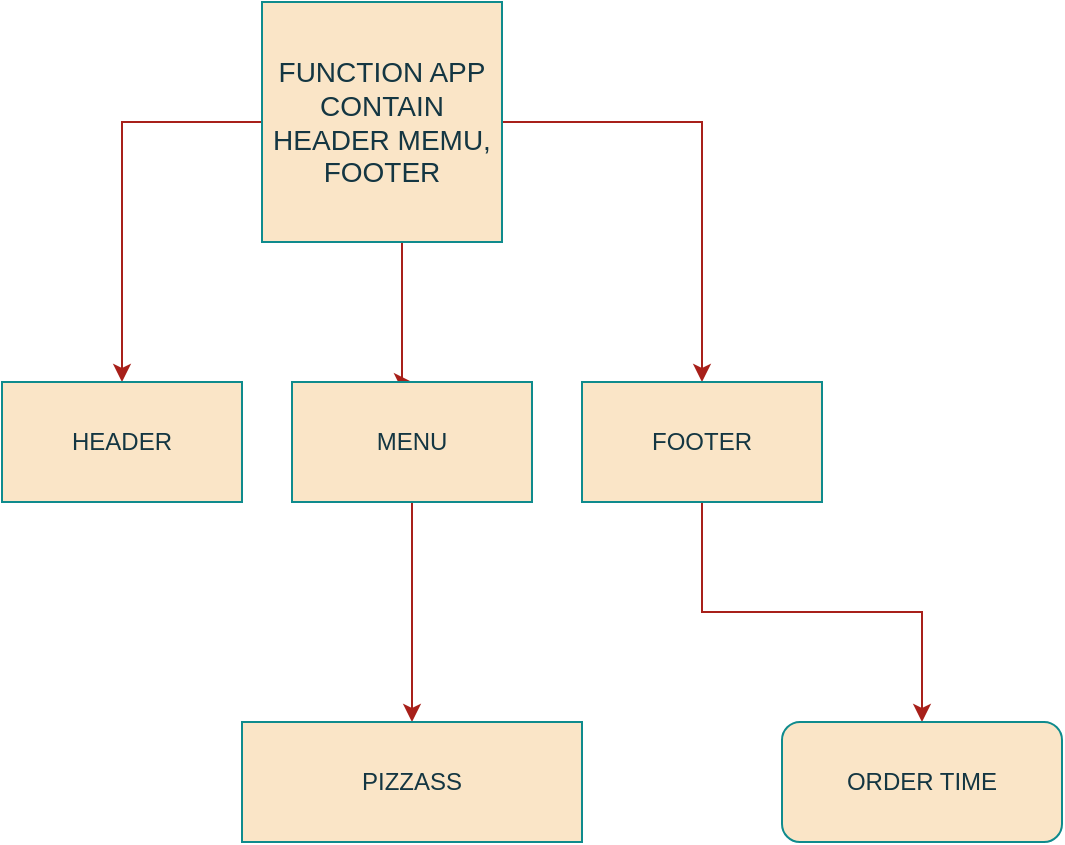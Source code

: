 <mxfile version="21.6.6" type="github">
  <diagram name="Page-1" id="25feiWja0RfKBUPwNDnd">
    <mxGraphModel dx="880" dy="1546" grid="1" gridSize="10" guides="1" tooltips="1" connect="1" arrows="1" fold="1" page="1" pageScale="1" pageWidth="850" pageHeight="1100" math="0" shadow="0">
      <root>
        <mxCell id="0" />
        <mxCell id="1" parent="0" />
        <mxCell id="m6tW4XZXjFAT17lAM_zO-5" style="edgeStyle=orthogonalEdgeStyle;rounded=0;orthogonalLoop=1;jettySize=auto;html=1;entryX=0.5;entryY=0;entryDx=0;entryDy=0;strokeColor=#A8201A;labelBackgroundColor=none;fontColor=default;" parent="1" source="m6tW4XZXjFAT17lAM_zO-1" edge="1" target="m6tW4XZXjFAT17lAM_zO-8">
          <mxGeometry relative="1" as="geometry">
            <mxPoint x="380" y="-810" as="targetPoint" />
            <Array as="points">
              <mxPoint x="380" y="-800" />
            </Array>
          </mxGeometry>
        </mxCell>
        <mxCell id="m6tW4XZXjFAT17lAM_zO-10" style="edgeStyle=orthogonalEdgeStyle;rounded=0;orthogonalLoop=1;jettySize=auto;html=1;entryX=0.5;entryY=0;entryDx=0;entryDy=0;strokeColor=#A8201A;labelBackgroundColor=none;fontColor=default;" parent="1" source="m6tW4XZXjFAT17lAM_zO-1" target="m6tW4XZXjFAT17lAM_zO-7" edge="1">
          <mxGeometry relative="1" as="geometry" />
        </mxCell>
        <mxCell id="m6tW4XZXjFAT17lAM_zO-11" style="edgeStyle=orthogonalEdgeStyle;rounded=0;orthogonalLoop=1;jettySize=auto;html=1;entryX=0.5;entryY=0;entryDx=0;entryDy=0;strokeColor=#A8201A;labelBackgroundColor=none;fontColor=default;" parent="1" source="m6tW4XZXjFAT17lAM_zO-1" target="m6tW4XZXjFAT17lAM_zO-9" edge="1">
          <mxGeometry relative="1" as="geometry">
            <mxPoint x="530" y="-930" as="targetPoint" />
          </mxGeometry>
        </mxCell>
        <mxCell id="m6tW4XZXjFAT17lAM_zO-1" value="&lt;span style=&quot;font-size: 14px;&quot;&gt;FUNCTION APP CONTAIN HEADER MEMU, FOOTER&lt;/span&gt;" style="whiteSpace=wrap;html=1;aspect=fixed;fillColor=#FAE5C7;strokeColor=#0F8B8D;labelBackgroundColor=none;fontColor=#143642;" parent="1" vertex="1">
          <mxGeometry x="310" y="-990" width="120" height="120" as="geometry" />
        </mxCell>
        <mxCell id="m6tW4XZXjFAT17lAM_zO-7" value="HEADER" style="rounded=0;whiteSpace=wrap;html=1;fillColor=#FAE5C7;fontColor=#143642;strokeColor=#0F8B8D;labelBackgroundColor=none;" parent="1" vertex="1">
          <mxGeometry x="180" y="-800" width="120" height="60" as="geometry" />
        </mxCell>
        <mxCell id="m6tW4XZXjFAT17lAM_zO-14" style="edgeStyle=orthogonalEdgeStyle;rounded=0;orthogonalLoop=1;jettySize=auto;html=1;strokeColor=#A8201A;labelBackgroundColor=none;fontColor=default;" parent="1" source="m6tW4XZXjFAT17lAM_zO-8" edge="1">
          <mxGeometry relative="1" as="geometry">
            <mxPoint x="385" y="-630" as="targetPoint" />
          </mxGeometry>
        </mxCell>
        <mxCell id="m6tW4XZXjFAT17lAM_zO-8" value="MENU" style="rounded=0;whiteSpace=wrap;html=1;fillColor=#FAE5C7;fontColor=#143642;strokeColor=#0F8B8D;labelBackgroundColor=none;" parent="1" vertex="1">
          <mxGeometry x="325" y="-800" width="120" height="60" as="geometry" />
        </mxCell>
        <mxCell id="m6tW4XZXjFAT17lAM_zO-16" style="edgeStyle=orthogonalEdgeStyle;rounded=0;orthogonalLoop=1;jettySize=auto;html=1;strokeColor=#A8201A;labelBackgroundColor=none;fontColor=default;" parent="1" source="m6tW4XZXjFAT17lAM_zO-9" target="m6tW4XZXjFAT17lAM_zO-17" edge="1">
          <mxGeometry relative="1" as="geometry">
            <mxPoint x="660" y="-650" as="targetPoint" />
          </mxGeometry>
        </mxCell>
        <mxCell id="m6tW4XZXjFAT17lAM_zO-9" value="FOOTER" style="rounded=0;whiteSpace=wrap;html=1;fillColor=#FAE5C7;fontColor=#143642;strokeColor=#0F8B8D;labelBackgroundColor=none;" parent="1" vertex="1">
          <mxGeometry x="470" y="-800" width="120" height="60" as="geometry" />
        </mxCell>
        <mxCell id="m6tW4XZXjFAT17lAM_zO-15" value="PIZZASS" style="rounded=0;whiteSpace=wrap;html=1;fillColor=#FAE5C7;fontColor=#143642;strokeColor=#0F8B8D;labelBackgroundColor=none;" parent="1" vertex="1">
          <mxGeometry x="300" y="-630" width="170" height="60" as="geometry" />
        </mxCell>
        <mxCell id="m6tW4XZXjFAT17lAM_zO-17" value="ORDER TIME" style="rounded=1;whiteSpace=wrap;html=1;fillColor=#FAE5C7;fontColor=#143642;strokeColor=#0F8B8D;labelBackgroundColor=none;" parent="1" vertex="1">
          <mxGeometry x="570" y="-630" width="140" height="60" as="geometry" />
        </mxCell>
      </root>
    </mxGraphModel>
  </diagram>
</mxfile>
